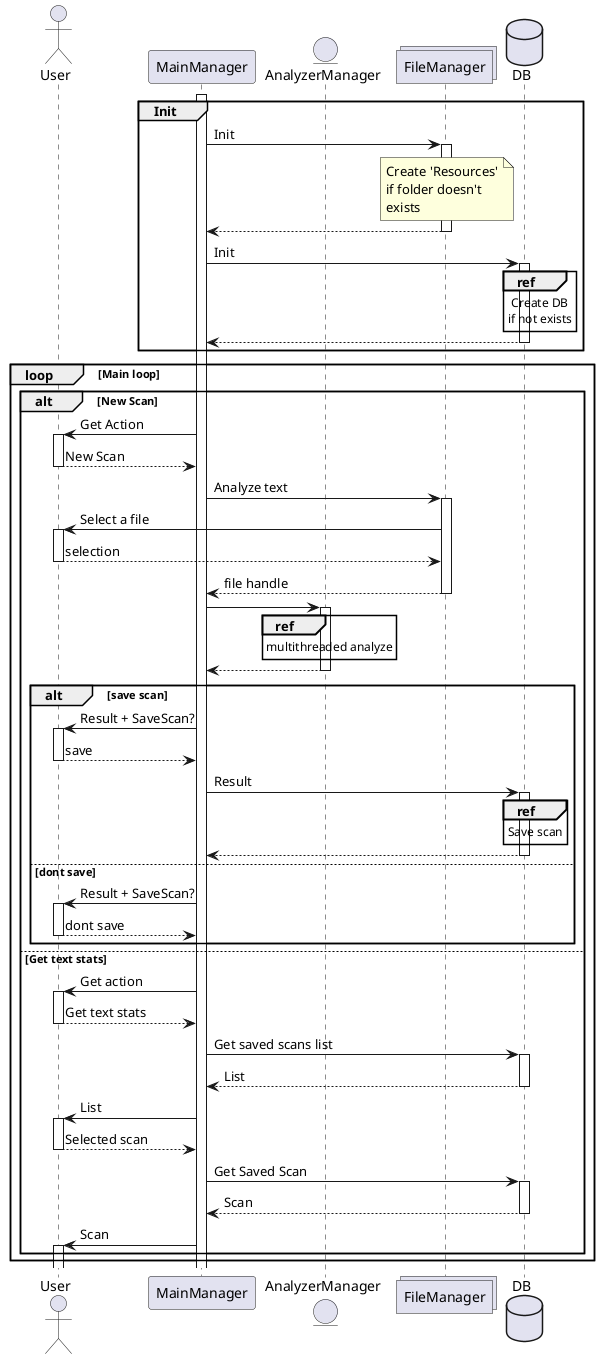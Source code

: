 @startuml
'https://plantuml.com/sequence-diagram

'participents
actor User
participant MainManager
entity AnalyzerManager
collections FileManager
database DB

autoactivate on

activate MainManager 

group Init 

MainManager -> FileManager: Init
note over FileManager: Create 'Resources'\nif folder doesn't\nexists
return

MainManager -> DB: Init
ref over DB: Create DB\nif not exists
return

end group

loop Main loop

alt New Scan

MainManager -> User: Get Action
return New Scan

MainManager -> FileManager: Analyze text
    FileManager -> User: Select a file
    return selection
    
return file handle
    
MainManager -> AnalyzerManager
    ref over AnalyzerManager: multithreaded analyze
return

alt save scan
MainManager -> User: Result + SaveScan?
return save

MainManager -> DB: Result
    ref over DB: Save scan
return
    
else dont save
MainManager -> User: Result + SaveScan?
return dont save

end alt

else Get text stats

MainManager -> User: Get action
return Get text stats

MainManager -> DB: Get saved scans list
return List

MainManager -> User: List
return Selected scan

MainManager -> DB: Get Saved Scan
return Scan

MainManager -> User: Scan

end alt

end loop
@enduml